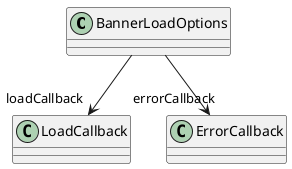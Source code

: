 @startuml
class BannerLoadOptions {
}
BannerLoadOptions --> "loadCallback" LoadCallback
BannerLoadOptions --> "errorCallback" ErrorCallback
@enduml
